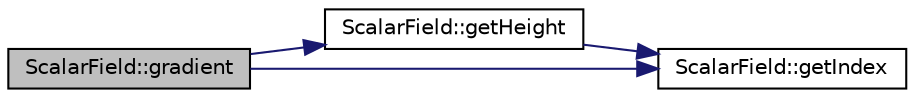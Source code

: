 digraph "ScalarField::gradient"
{
 // LATEX_PDF_SIZE
  edge [fontname="Helvetica",fontsize="10",labelfontname="Helvetica",labelfontsize="10"];
  node [fontname="Helvetica",fontsize="10",shape=record];
  rankdir="LR";
  Node1 [label="ScalarField::gradient",height=0.2,width=0.4,color="black", fillcolor="grey75", style="filled", fontcolor="black",tooltip=" "];
  Node1 -> Node2 [color="midnightblue",fontsize="10",style="solid",fontname="Helvetica"];
  Node2 [label="ScalarField::getHeight",height=0.2,width=0.4,color="black", fillcolor="white", style="filled",URL="$class_scalar_field.html#a496c6dbf5b28cdfdfea2f341d52ad171",tooltip=" "];
  Node2 -> Node3 [color="midnightblue",fontsize="10",style="solid",fontname="Helvetica"];
  Node3 [label="ScalarField::getIndex",height=0.2,width=0.4,color="black", fillcolor="white", style="filled",URL="$class_scalar_field.html#a3cf872fb00961a510376e953fe9e273a",tooltip=" "];
  Node1 -> Node3 [color="midnightblue",fontsize="10",style="solid",fontname="Helvetica"];
}
